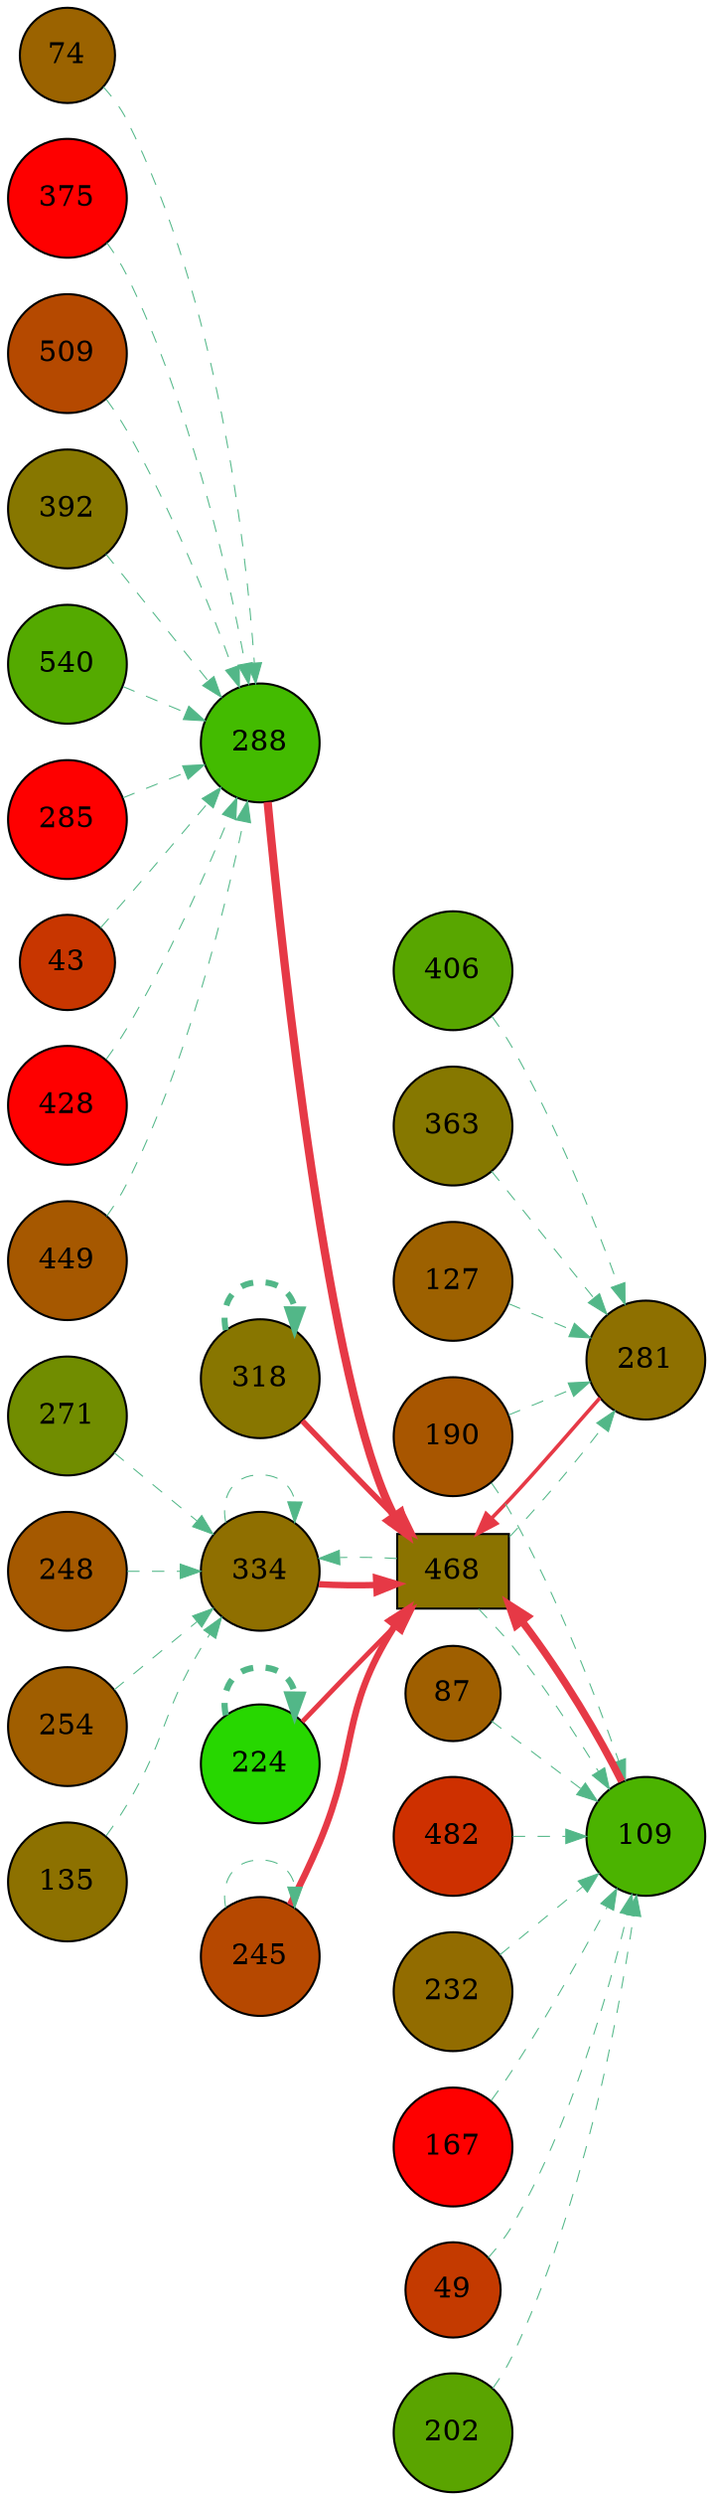 digraph G{
rankdir=LR;
135 [style=filled, shape=circle, fillcolor="#8d7100", label="135"];
392 [style=filled, shape=circle, fillcolor="#877700", label="392"];
271 [style=filled, shape=circle, fillcolor="#718d00", label="271"];
406 [style=filled, shape=circle, fillcolor="#58a600", label="406"];
281 [style=filled, shape=circle, fillcolor="#8e7000", label="281"];
540 [style=filled, shape=circle, fillcolor="#54aa00", label="540"];
285 [style=filled, shape=circle, fillcolor="#fe0000", label="285"];
288 [style=filled, shape=circle, fillcolor="#43bb00", label="288"];
167 [style=filled, shape=circle, fillcolor="#fe0000", label="167"];
43 [style=filled, shape=circle, fillcolor="#c83600", label="43"];
428 [style=filled, shape=circle, fillcolor="#fe0000", label="428"];
49 [style=filled, shape=circle, fillcolor="#c43a00", label="49"];
318 [style=filled, shape=circle, fillcolor="#887600", label="318"];
190 [style=filled, shape=circle, fillcolor="#a85600", label="190"];
449 [style=filled, shape=circle, fillcolor="#a65800", label="449"];
74 [style=filled, shape=circle, fillcolor="#9b6300", label="74"];
202 [style=filled, shape=circle, fillcolor="#5aa400", label="202"];
334 [style=filled, shape=circle, fillcolor="#8f6f00", label="334"];
468 [style=filled, shape=box, fillcolor="#8b7300", label="468"];
87 [style=filled, shape=circle, fillcolor="#9f5f00", label="87"];
224 [style=filled, shape=circle, fillcolor="#27d700", label="224"];
482 [style=filled, shape=circle, fillcolor="#ce3000", label="482"];
232 [style=filled, shape=circle, fillcolor="#926c00", label="232"];
363 [style=filled, shape=circle, fillcolor="#867800", label="363"];
109 [style=filled, shape=circle, fillcolor="#4bb300", label="109"];
245 [style=filled, shape=circle, fillcolor="#b64800", label="245"];
375 [style=filled, shape=circle, fillcolor="#fe0000", label="375"];
248 [style=filled, shape=circle, fillcolor="#a55900", label="248"];
509 [style=filled, shape=circle, fillcolor="#b54900", label="509"];
254 [style=filled, shape=circle, fillcolor="#a05e00", label="254"];
127 [style=filled, shape=circle, fillcolor="#9d6100", label="127"];
288 -> 468 [color="#e63946",penwidth=4.00];
109 -> 468 [color="#e63946",penwidth=3.61];
245 -> 468 [color="#e63946",penwidth=3.20];
334 -> 468 [color="#e63946",penwidth=3.07];
318 -> 468 [color="#e63946",penwidth=2.72];
224 -> 468 [color="#e63946",penwidth=2.33];
281 -> 468 [color="#e63946",penwidth=1.76];
43 -> 288 [color="#52b788",style=dashed,penwidth=0.50];
285 -> 288 [color="#52b788",style=dashed,penwidth=0.50];
392 -> 288 [color="#52b788",style=dashed,penwidth=0.50];
428 -> 288 [color="#52b788",style=dashed,penwidth=0.50];
375 -> 288 [color="#52b788",style=dashed,penwidth=0.50];
449 -> 288 [color="#52b788",style=dashed,penwidth=0.50];
74 -> 288 [color="#52b788",style=dashed,penwidth=0.50];
509 -> 288 [color="#52b788",style=dashed,penwidth=0.50];
540 -> 288 [color="#52b788",style=dashed,penwidth=0.50];
224 -> 224 [color="#52b788",style=dashed,penwidth=3.00];
232 -> 109 [color="#52b788",style=dashed,penwidth=0.50];
167 -> 109 [color="#52b788",style=dashed,penwidth=0.50];
202 -> 109 [color="#52b788",style=dashed,penwidth=0.50];
482 -> 109 [color="#52b788",style=dashed,penwidth=0.50];
49 -> 109 [color="#52b788",style=dashed,penwidth=0.50];
87 -> 109 [color="#52b788",style=dashed,penwidth=0.50];
190 -> 109 [color="#52b788",style=dashed,penwidth=0.50];
468 -> 109 [color="#52b788",style=dashed,penwidth=0.50];
254 -> 334 [color="#52b788",style=dashed,penwidth=0.50];
248 -> 334 [color="#52b788",style=dashed,penwidth=0.50];
135 -> 334 [color="#52b788",style=dashed,penwidth=0.50];
334 -> 334 [color="#52b788",style=dashed,penwidth=0.50];
271 -> 334 [color="#52b788",style=dashed,penwidth=0.50];
468 -> 334 [color="#52b788",style=dashed,penwidth=0.50];
245 -> 245 [color="#52b788",style=dashed,penwidth=0.50];
406 -> 281 [color="#52b788",style=dashed,penwidth=0.50];
363 -> 281 [color="#52b788",style=dashed,penwidth=0.50];
190 -> 281 [color="#52b788",style=dashed,penwidth=0.50];
127 -> 281 [color="#52b788",style=dashed,penwidth=0.50];
468 -> 281 [color="#52b788",style=dashed,penwidth=0.50];
318 -> 318 [color="#52b788",style=dashed,penwidth=2.90];
}